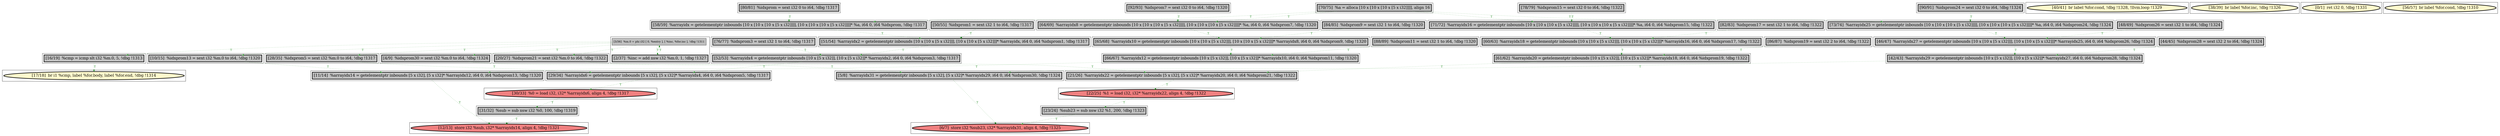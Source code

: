 
digraph G {



node239->node207 [style=dotted,color=forestgreen,label="T",fontcolor=forestgreen ]
node212->node229 [style=dotted,color=forestgreen,label="T",fontcolor=forestgreen ]
node213->node209 [style=dotted,color=forestgreen,label="T",fontcolor=forestgreen ]
node215->node235 [style=dotted,color=forestgreen,label="T",fontcolor=forestgreen ]
node243->node234 [style=dotted,color=forestgreen,label="T",fontcolor=forestgreen ]
node233->node219 [style=dotted,color=forestgreen,label="T",fontcolor=forestgreen ]
node205->node232 [style=dotted,color=forestgreen,label="T",fontcolor=forestgreen ]
node248->node221 [style=dotted,color=forestgreen,label="T",fontcolor=forestgreen ]
node226->node246 [style=dotted,color=forestgreen,label="T",fontcolor=forestgreen ]
node239->node245 [style=dotted,color=forestgreen,label="T",fontcolor=forestgreen ]
node229->node224 [style=dotted,color=forestgreen,label="T",fontcolor=forestgreen ]
node242->node213 [style=dotted,color=forestgreen,label="T",fontcolor=forestgreen ]
node239->node204 [style=dotted,color=forestgreen,label="T",fontcolor=forestgreen ]
node244->node246 [style=dotted,color=forestgreen,label="T",fontcolor=forestgreen ]
node228->node235 [style=dotted,color=forestgreen,label="T",fontcolor=forestgreen ]
node222->node227 [style=dotted,color=forestgreen,label="T",fontcolor=forestgreen ]
node210->node226 [style=dotted,color=forestgreen,label="T",fontcolor=forestgreen ]
node246->node232 [style=dotted,color=forestgreen,label="T",fontcolor=forestgreen ]
node218->node210 [style=dotted,color=forestgreen,label="T",fontcolor=forestgreen ]
node207->node206 [style=dotted,color=forestgreen,label="T",fontcolor=forestgreen ]
node214->node217 [style=dotted,color=forestgreen,label="T",fontcolor=forestgreen ]
node238->node241 [style=dotted,color=forestgreen,label="T",fontcolor=forestgreen ]
node219->node241 [style=dotted,color=forestgreen,label="T",fontcolor=forestgreen ]
node203->node236 [style=dotted,color=forestgreen,label="T",fontcolor=forestgreen ]
node224->node219 [style=dotted,color=forestgreen,label="T",fontcolor=forestgreen ]
node245->node247 [style=dotted,color=forestgreen,label="T",fontcolor=forestgreen ]
node221->node236 [style=dotted,color=forestgreen,label="T",fontcolor=forestgreen ]
node234->node216 [style=dotted,color=forestgreen,label="T",fontcolor=forestgreen ]
node225->node209 [style=dotted,color=forestgreen,label="T",fontcolor=forestgreen ]
node241->node243 [style=dotted,color=forestgreen,label="T",fontcolor=forestgreen ]
node247->node248 [style=dotted,color=forestgreen,label="T",fontcolor=forestgreen ]
node223->node226 [style=dotted,color=forestgreen,label="T",fontcolor=forestgreen ]
node232->node216 [style=dotted,color=forestgreen,label="T",fontcolor=forestgreen ]
node231->node224 [style=dotted,color=forestgreen,label="T",fontcolor=forestgreen ]
node239->node238 [style=dotted,color=forestgreen,label="T",fontcolor=forestgreen ]
node240->node239 [style=dotted,color=forestgreen,label="T",fontcolor=forestgreen ]
node208->node215 [style=dotted,color=forestgreen,label="T",fontcolor=forestgreen ]
node209->node227 [style=dotted,color=forestgreen,label="T",fontcolor=forestgreen ]
node220->node229 [style=dotted,color=forestgreen,label="T",fontcolor=forestgreen ]
node239->node205 [style=dotted,color=forestgreen,label="T",fontcolor=forestgreen ]
node235->node203 [style=dotted,color=forestgreen,label="T",fontcolor=forestgreen ]
node220->node217 [style=dotted,color=forestgreen,label="T",fontcolor=forestgreen ]
node217->node215 [style=dotted,color=forestgreen,label="T",fontcolor=forestgreen ]
node204->node203 [style=dotted,color=forestgreen,label="T",fontcolor=forestgreen ]
node220->node213 [style=dotted,color=forestgreen,label="T",fontcolor=forestgreen ]
node227->node247 [style=dotted,color=forestgreen,label="T",fontcolor=forestgreen ]
node239->node240 [style=dotted,color=forestgreen,label="T",fontcolor=forestgreen ]
node220->node210 [style=dotted,color=forestgreen,label="T",fontcolor=forestgreen ]


subgraph cluster45 {


node248 [penwidth=3.0,fontsize=20,fillcolor=lightcoral,label="[22/25]  %1 = load i32, i32* %arrayidx22, align 4, !dbg !1322",shape=ellipse,style=filled ]



}

subgraph cluster41 {


node244 [penwidth=3.0,fontsize=20,fillcolor=grey,label="[88/89]  %idxprom11 = sext i32 1 to i64, !dbg !1320",shape=rectangle,style=filled ]



}

subgraph cluster39 {


node242 [penwidth=3.0,fontsize=20,fillcolor=grey,label="[78/79]  %idxprom15 = sext i32 0 to i64, !dbg !1322",shape=rectangle,style=filled ]



}

subgraph cluster38 {


node241 [penwidth=3.0,fontsize=20,fillcolor=grey,label="[29/34]  %arrayidx6 = getelementptr inbounds [5 x i32], [5 x i32]* %arrayidx4, i64 0, i64 %idxprom5, !dbg !1317",shape=rectangle,style=filled ]



}

subgraph cluster37 {


node240 [penwidth=3.0,fontsize=20,fillcolor=grey,label="[2/37]  %inc = add nsw i32 %m.0, 1, !dbg !1327",shape=rectangle,style=filled ]
node239 [fillcolor=grey,label="[3/36]  %m.0 = phi i32 [ 0, %entry ], [ %inc, %for.inc ], !dbg !1311",shape=rectangle,style=filled ]



}

subgraph cluster36 {


node238 [penwidth=3.0,fontsize=20,fillcolor=grey,label="[28/35]  %idxprom5 = sext i32 %m.0 to i64, !dbg !1317",shape=rectangle,style=filled ]



}

subgraph cluster15 {


node217 [penwidth=3.0,fontsize=20,fillcolor=grey,label="[73/74]  %arrayidx25 = getelementptr inbounds [10 x [10 x [10 x [5 x i32]]]], [10 x [10 x [10 x [5 x i32]]]]* %a, i64 0, i64 %idxprom24, !dbg !1324",shape=rectangle,style=filled ]



}

subgraph cluster40 {


node243 [penwidth=3.0,fontsize=20,fillcolor=lightcoral,label="[30/33]  %0 = load i32, i32* %arrayidx6, align 4, !dbg !1317",shape=ellipse,style=filled ]



}

subgraph cluster35 {


node237 [penwidth=3.0,fontsize=20,fillcolor=lemonchiffon,label="[40/41]  br label %for.cond, !dbg !1328, !llvm.loop !1329",shape=ellipse,style=filled ]



}

subgraph cluster42 {


node245 [penwidth=3.0,fontsize=20,fillcolor=grey,label="[20/27]  %idxprom21 = sext i32 %m.0 to i64, !dbg !1322",shape=rectangle,style=filled ]



}

subgraph cluster11 {


node213 [penwidth=3.0,fontsize=20,fillcolor=grey,label="[71/72]  %arrayidx16 = getelementptr inbounds [10 x [10 x [10 x [5 x i32]]]], [10 x [10 x [10 x [5 x i32]]]]* %a, i64 0, i64 %idxprom15, !dbg !1322",shape=rectangle,style=filled ]



}

subgraph cluster43 {


node246 [penwidth=3.0,fontsize=20,fillcolor=grey,label="[66/67]  %arrayidx12 = getelementptr inbounds [10 x [5 x i32]], [10 x [5 x i32]]* %arrayidx10, i64 0, i64 %idxprom11, !dbg !1320",shape=rectangle,style=filled ]



}

subgraph cluster19 {


node221 [penwidth=3.0,fontsize=20,fillcolor=grey,label="[23/24]  %sub23 = sub nsw i32 %1, 200, !dbg !1323",shape=rectangle,style=filled ]



}

subgraph cluster9 {


node211 [penwidth=3.0,fontsize=20,fillcolor=lemonchiffon,label="[38/39]  br label %for.inc, !dbg !1326",shape=ellipse,style=filled ]



}

subgraph cluster8 {


node210 [penwidth=3.0,fontsize=20,fillcolor=grey,label="[64/69]  %arrayidx8 = getelementptr inbounds [10 x [10 x [10 x [5 x i32]]]], [10 x [10 x [10 x [5 x i32]]]]* %a, i64 0, i64 %idxprom7, !dbg !1320",shape=rectangle,style=filled ]



}

subgraph cluster10 {


node212 [penwidth=3.0,fontsize=20,fillcolor=grey,label="[80/81]  %idxprom = sext i32 0 to i64, !dbg !1317",shape=rectangle,style=filled ]



}

subgraph cluster23 {


node225 [penwidth=3.0,fontsize=20,fillcolor=grey,label="[82/83]  %idxprom17 = sext i32 1 to i64, !dbg !1322",shape=rectangle,style=filled ]



}

subgraph cluster7 {


node209 [penwidth=3.0,fontsize=20,fillcolor=grey,label="[60/63]  %arrayidx18 = getelementptr inbounds [10 x [10 x [5 x i32]]], [10 x [10 x [5 x i32]]]* %arrayidx16, i64 0, i64 %idxprom17, !dbg !1322",shape=rectangle,style=filled ]



}

subgraph cluster14 {


node216 [penwidth=3.0,fontsize=20,fillcolor=lightcoral,label="[12/13]  store i32 %sub, i32* %arrayidx14, align 4, !dbg !1321",shape=ellipse,style=filled ]



}

subgraph cluster44 {


node247 [penwidth=3.0,fontsize=20,fillcolor=grey,label="[21/26]  %arrayidx22 = getelementptr inbounds [5 x i32], [5 x i32]* %arrayidx20, i64 0, i64 %idxprom21, !dbg !1322",shape=rectangle,style=filled ]



}

subgraph cluster6 {


node208 [penwidth=3.0,fontsize=20,fillcolor=grey,label="[48/49]  %idxprom26 = sext i32 1 to i64, !dbg !1324",shape=rectangle,style=filled ]



}

subgraph cluster30 {


node232 [penwidth=3.0,fontsize=20,fillcolor=grey,label="[11/14]  %arrayidx14 = getelementptr inbounds [5 x i32], [5 x i32]* %arrayidx12, i64 0, i64 %idxprom13, !dbg !1320",shape=rectangle,style=filled ]



}

subgraph cluster31 {


node233 [penwidth=3.0,fontsize=20,fillcolor=grey,label="[76/77]  %idxprom3 = sext i32 1 to i64, !dbg !1317",shape=rectangle,style=filled ]



}

subgraph cluster0 {


node202 [penwidth=3.0,fontsize=20,fillcolor=lemonchiffon,label="[0/1]  ret i32 0, !dbg !1331",shape=ellipse,style=filled ]



}

subgraph cluster13 {


node215 [penwidth=3.0,fontsize=20,fillcolor=grey,label="[46/47]  %arrayidx27 = getelementptr inbounds [10 x [10 x [5 x i32]]], [10 x [10 x [5 x i32]]]* %arrayidx25, i64 0, i64 %idxprom26, !dbg !1324",shape=rectangle,style=filled ]



}

subgraph cluster5 {


node207 [penwidth=3.0,fontsize=20,fillcolor=grey,label="[16/19]  %cmp = icmp slt i32 %m.0, 5, !dbg !1313",shape=rectangle,style=filled ]



}

subgraph cluster1 {


node203 [penwidth=3.0,fontsize=20,fillcolor=grey,label="[5/8]  %arrayidx31 = getelementptr inbounds [5 x i32], [5 x i32]* %arrayidx29, i64 0, i64 %idxprom30, !dbg !1324",shape=rectangle,style=filled ]



}

subgraph cluster32 {


node234 [penwidth=3.0,fontsize=20,fillcolor=grey,label="[31/32]  %sub = sub nsw i32 %0, 100, !dbg !1319",shape=rectangle,style=filled ]



}

subgraph cluster3 {


node205 [penwidth=3.0,fontsize=20,fillcolor=grey,label="[10/15]  %idxprom13 = sext i32 %m.0 to i64, !dbg !1320",shape=rectangle,style=filled ]



}

subgraph cluster4 {


node206 [penwidth=3.0,fontsize=20,fillcolor=lemonchiffon,label="[17/18]  br i1 %cmp, label %for.body, label %for.end, !dbg !1314",shape=ellipse,style=filled ]



}

subgraph cluster17 {


node219 [penwidth=3.0,fontsize=20,fillcolor=grey,label="[52/53]  %arrayidx4 = getelementptr inbounds [10 x [5 x i32]], [10 x [5 x i32]]* %arrayidx2, i64 0, i64 %idxprom3, !dbg !1317",shape=rectangle,style=filled ]



}

subgraph cluster16 {


node218 [penwidth=3.0,fontsize=20,fillcolor=grey,label="[92/93]  %idxprom7 = sext i32 0 to i64, !dbg !1320",shape=rectangle,style=filled ]



}

subgraph cluster2 {


node204 [penwidth=3.0,fontsize=20,fillcolor=grey,label="[4/9]  %idxprom30 = sext i32 %m.0 to i64, !dbg !1324",shape=rectangle,style=filled ]



}

subgraph cluster34 {


node236 [penwidth=3.0,fontsize=20,fillcolor=lightcoral,label="[6/7]  store i32 %sub23, i32* %arrayidx31, align 4, !dbg !1325",shape=ellipse,style=filled ]



}

subgraph cluster22 {


node224 [penwidth=3.0,fontsize=20,fillcolor=grey,label="[51/54]  %arrayidx2 = getelementptr inbounds [10 x [10 x [5 x i32]]], [10 x [10 x [5 x i32]]]* %arrayidx, i64 0, i64 %idxprom1, !dbg !1317",shape=rectangle,style=filled ]



}

subgraph cluster25 {


node227 [penwidth=3.0,fontsize=20,fillcolor=grey,label="[61/62]  %arrayidx20 = getelementptr inbounds [10 x [5 x i32]], [10 x [5 x i32]]* %arrayidx18, i64 0, i64 %idxprom19, !dbg !1322",shape=rectangle,style=filled ]



}

subgraph cluster18 {


node220 [penwidth=3.0,fontsize=20,fillcolor=grey,label="[70/75]  %a = alloca [10 x [10 x [10 x [5 x i32]]]], align 16",shape=rectangle,style=filled ]



}

subgraph cluster29 {


node231 [penwidth=3.0,fontsize=20,fillcolor=grey,label="[50/55]  %idxprom1 = sext i32 1 to i64, !dbg !1317",shape=rectangle,style=filled ]



}

subgraph cluster20 {


node222 [penwidth=3.0,fontsize=20,fillcolor=grey,label="[86/87]  %idxprom19 = sext i32 2 to i64, !dbg !1322",shape=rectangle,style=filled ]



}

subgraph cluster26 {


node228 [penwidth=3.0,fontsize=20,fillcolor=grey,label="[44/45]  %idxprom28 = sext i32 2 to i64, !dbg !1324",shape=rectangle,style=filled ]



}

subgraph cluster24 {


node226 [penwidth=3.0,fontsize=20,fillcolor=grey,label="[65/68]  %arrayidx10 = getelementptr inbounds [10 x [10 x [5 x i32]]], [10 x [10 x [5 x i32]]]* %arrayidx8, i64 0, i64 %idxprom9, !dbg !1320",shape=rectangle,style=filled ]



}

subgraph cluster28 {


node230 [penwidth=3.0,fontsize=20,fillcolor=lemonchiffon,label="[56/57]  br label %for.cond, !dbg !1310",shape=ellipse,style=filled ]



}

subgraph cluster27 {


node229 [penwidth=3.0,fontsize=20,fillcolor=grey,label="[58/59]  %arrayidx = getelementptr inbounds [10 x [10 x [10 x [5 x i32]]]], [10 x [10 x [10 x [5 x i32]]]]* %a, i64 0, i64 %idxprom, !dbg !1317",shape=rectangle,style=filled ]



}

subgraph cluster21 {


node223 [penwidth=3.0,fontsize=20,fillcolor=grey,label="[84/85]  %idxprom9 = sext i32 1 to i64, !dbg !1320",shape=rectangle,style=filled ]



}

subgraph cluster12 {


node214 [penwidth=3.0,fontsize=20,fillcolor=grey,label="[90/91]  %idxprom24 = sext i32 0 to i64, !dbg !1324",shape=rectangle,style=filled ]



}

subgraph cluster33 {


node235 [penwidth=3.0,fontsize=20,fillcolor=grey,label="[42/43]  %arrayidx29 = getelementptr inbounds [10 x [5 x i32]], [10 x [5 x i32]]* %arrayidx27, i64 0, i64 %idxprom28, !dbg !1324",shape=rectangle,style=filled ]



}

}
